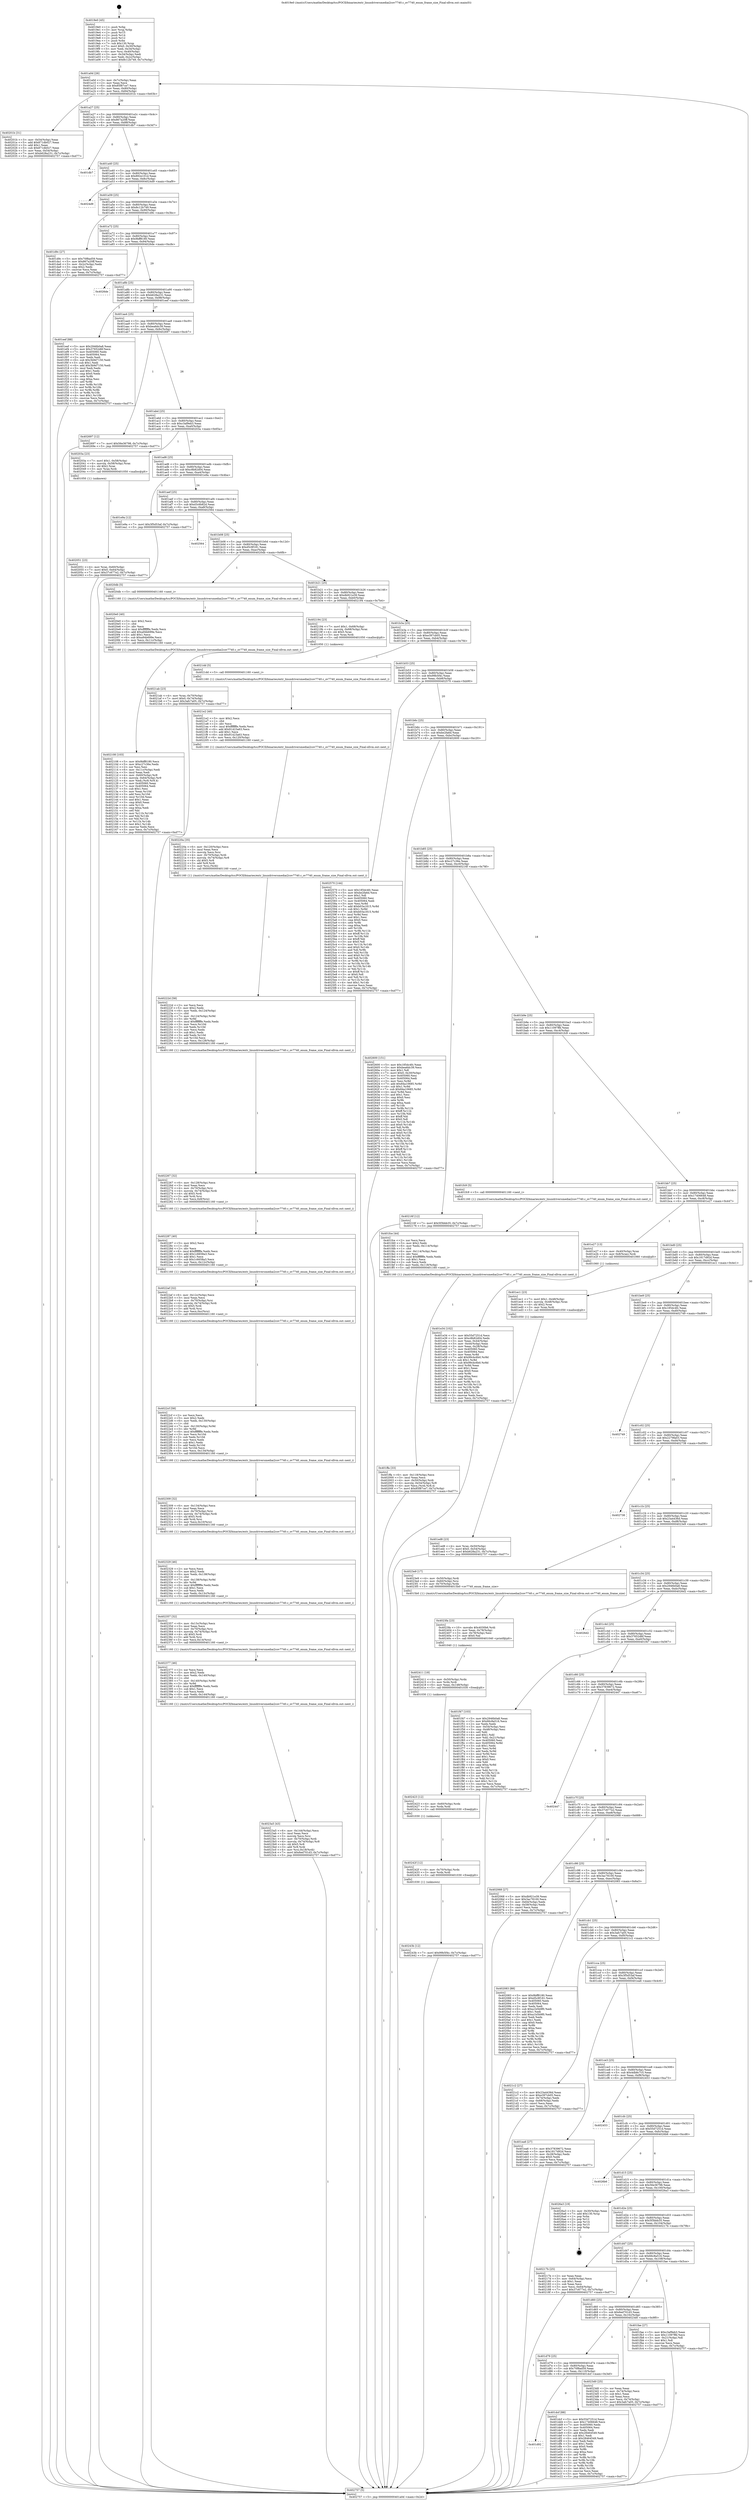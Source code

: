 digraph "0x4019e0" {
  label = "0x4019e0 (/mnt/c/Users/mathe/Desktop/tcc/POCII/binaries/extr_linuxdriversmediai2cov7740.c_ov7740_enum_frame_size_Final-ollvm.out::main(0))"
  labelloc = "t"
  node[shape=record]

  Entry [label="",width=0.3,height=0.3,shape=circle,fillcolor=black,style=filled]
  "0x401a0d" [label="{
     0x401a0d [26]\l
     | [instrs]\l
     &nbsp;&nbsp;0x401a0d \<+3\>: mov -0x7c(%rbp),%eax\l
     &nbsp;&nbsp;0x401a10 \<+2\>: mov %eax,%ecx\l
     &nbsp;&nbsp;0x401a12 \<+6\>: sub $0x85f87ce7,%ecx\l
     &nbsp;&nbsp;0x401a18 \<+3\>: mov %eax,-0x80(%rbp)\l
     &nbsp;&nbsp;0x401a1b \<+6\>: mov %ecx,-0x84(%rbp)\l
     &nbsp;&nbsp;0x401a21 \<+6\>: je 000000000040201b \<main+0x63b\>\l
  }"]
  "0x40201b" [label="{
     0x40201b [31]\l
     | [instrs]\l
     &nbsp;&nbsp;0x40201b \<+3\>: mov -0x54(%rbp),%eax\l
     &nbsp;&nbsp;0x40201e \<+5\>: add $0x871db027,%eax\l
     &nbsp;&nbsp;0x402023 \<+3\>: add $0x1,%eax\l
     &nbsp;&nbsp;0x402026 \<+5\>: sub $0x871db027,%eax\l
     &nbsp;&nbsp;0x40202b \<+3\>: mov %eax,-0x54(%rbp)\l
     &nbsp;&nbsp;0x40202e \<+7\>: movl $0xb628a231,-0x7c(%rbp)\l
     &nbsp;&nbsp;0x402035 \<+5\>: jmp 0000000000402757 \<main+0xd77\>\l
  }"]
  "0x401a27" [label="{
     0x401a27 [25]\l
     | [instrs]\l
     &nbsp;&nbsp;0x401a27 \<+5\>: jmp 0000000000401a2c \<main+0x4c\>\l
     &nbsp;&nbsp;0x401a2c \<+3\>: mov -0x80(%rbp),%eax\l
     &nbsp;&nbsp;0x401a2f \<+5\>: sub $0x867a20ff,%eax\l
     &nbsp;&nbsp;0x401a34 \<+6\>: mov %eax,-0x88(%rbp)\l
     &nbsp;&nbsp;0x401a3a \<+6\>: je 0000000000401db7 \<main+0x3d7\>\l
  }"]
  Exit [label="",width=0.3,height=0.3,shape=circle,fillcolor=black,style=filled,peripheries=2]
  "0x401db7" [label="{
     0x401db7\l
  }", style=dashed]
  "0x401a40" [label="{
     0x401a40 [25]\l
     | [instrs]\l
     &nbsp;&nbsp;0x401a40 \<+5\>: jmp 0000000000401a45 \<main+0x65\>\l
     &nbsp;&nbsp;0x401a45 \<+3\>: mov -0x80(%rbp),%eax\l
     &nbsp;&nbsp;0x401a48 \<+5\>: sub $0x892e101d,%eax\l
     &nbsp;&nbsp;0x401a4d \<+6\>: mov %eax,-0x8c(%rbp)\l
     &nbsp;&nbsp;0x401a53 \<+6\>: je 00000000004024d9 \<main+0xaf9\>\l
  }"]
  "0x40243b" [label="{
     0x40243b [12]\l
     | [instrs]\l
     &nbsp;&nbsp;0x40243b \<+7\>: movl $0x99b5f4c,-0x7c(%rbp)\l
     &nbsp;&nbsp;0x402442 \<+5\>: jmp 0000000000402757 \<main+0xd77\>\l
  }"]
  "0x4024d9" [label="{
     0x4024d9\l
  }", style=dashed]
  "0x401a59" [label="{
     0x401a59 [25]\l
     | [instrs]\l
     &nbsp;&nbsp;0x401a59 \<+5\>: jmp 0000000000401a5e \<main+0x7e\>\l
     &nbsp;&nbsp;0x401a5e \<+3\>: mov -0x80(%rbp),%eax\l
     &nbsp;&nbsp;0x401a61 \<+5\>: sub $0x8c12b749,%eax\l
     &nbsp;&nbsp;0x401a66 \<+6\>: mov %eax,-0x90(%rbp)\l
     &nbsp;&nbsp;0x401a6c \<+6\>: je 0000000000401d9c \<main+0x3bc\>\l
  }"]
  "0x40242f" [label="{
     0x40242f [12]\l
     | [instrs]\l
     &nbsp;&nbsp;0x40242f \<+4\>: mov -0x70(%rbp),%rdx\l
     &nbsp;&nbsp;0x402433 \<+3\>: mov %rdx,%rdi\l
     &nbsp;&nbsp;0x402436 \<+5\>: call 0000000000401030 \<free@plt\>\l
     | [calls]\l
     &nbsp;&nbsp;0x401030 \{1\} (unknown)\l
  }"]
  "0x401d9c" [label="{
     0x401d9c [27]\l
     | [instrs]\l
     &nbsp;&nbsp;0x401d9c \<+5\>: mov $0x70f8ad59,%eax\l
     &nbsp;&nbsp;0x401da1 \<+5\>: mov $0x867a20ff,%ecx\l
     &nbsp;&nbsp;0x401da6 \<+3\>: mov -0x2c(%rbp),%edx\l
     &nbsp;&nbsp;0x401da9 \<+3\>: cmp $0x2,%edx\l
     &nbsp;&nbsp;0x401dac \<+3\>: cmovne %ecx,%eax\l
     &nbsp;&nbsp;0x401daf \<+3\>: mov %eax,-0x7c(%rbp)\l
     &nbsp;&nbsp;0x401db2 \<+5\>: jmp 0000000000402757 \<main+0xd77\>\l
  }"]
  "0x401a72" [label="{
     0x401a72 [25]\l
     | [instrs]\l
     &nbsp;&nbsp;0x401a72 \<+5\>: jmp 0000000000401a77 \<main+0x97\>\l
     &nbsp;&nbsp;0x401a77 \<+3\>: mov -0x80(%rbp),%eax\l
     &nbsp;&nbsp;0x401a7a \<+5\>: sub $0x9bff8180,%eax\l
     &nbsp;&nbsp;0x401a7f \<+6\>: mov %eax,-0x94(%rbp)\l
     &nbsp;&nbsp;0x401a85 \<+6\>: je 00000000004026de \<main+0xcfe\>\l
  }"]
  "0x402757" [label="{
     0x402757 [5]\l
     | [instrs]\l
     &nbsp;&nbsp;0x402757 \<+5\>: jmp 0000000000401a0d \<main+0x2d\>\l
  }"]
  "0x4019e0" [label="{
     0x4019e0 [45]\l
     | [instrs]\l
     &nbsp;&nbsp;0x4019e0 \<+1\>: push %rbp\l
     &nbsp;&nbsp;0x4019e1 \<+3\>: mov %rsp,%rbp\l
     &nbsp;&nbsp;0x4019e4 \<+2\>: push %r15\l
     &nbsp;&nbsp;0x4019e6 \<+2\>: push %r14\l
     &nbsp;&nbsp;0x4019e8 \<+2\>: push %r12\l
     &nbsp;&nbsp;0x4019ea \<+1\>: push %rbx\l
     &nbsp;&nbsp;0x4019eb \<+7\>: sub $0x130,%rsp\l
     &nbsp;&nbsp;0x4019f2 \<+7\>: movl $0x0,-0x30(%rbp)\l
     &nbsp;&nbsp;0x4019f9 \<+3\>: mov %edi,-0x34(%rbp)\l
     &nbsp;&nbsp;0x4019fc \<+4\>: mov %rsi,-0x40(%rbp)\l
     &nbsp;&nbsp;0x401a00 \<+3\>: mov -0x34(%rbp),%edi\l
     &nbsp;&nbsp;0x401a03 \<+3\>: mov %edi,-0x2c(%rbp)\l
     &nbsp;&nbsp;0x401a06 \<+7\>: movl $0x8c12b749,-0x7c(%rbp)\l
  }"]
  "0x402423" [label="{
     0x402423 [12]\l
     | [instrs]\l
     &nbsp;&nbsp;0x402423 \<+4\>: mov -0x60(%rbp),%rdx\l
     &nbsp;&nbsp;0x402427 \<+3\>: mov %rdx,%rdi\l
     &nbsp;&nbsp;0x40242a \<+5\>: call 0000000000401030 \<free@plt\>\l
     | [calls]\l
     &nbsp;&nbsp;0x401030 \{1\} (unknown)\l
  }"]
  "0x4026de" [label="{
     0x4026de\l
  }", style=dashed]
  "0x401a8b" [label="{
     0x401a8b [25]\l
     | [instrs]\l
     &nbsp;&nbsp;0x401a8b \<+5\>: jmp 0000000000401a90 \<main+0xb0\>\l
     &nbsp;&nbsp;0x401a90 \<+3\>: mov -0x80(%rbp),%eax\l
     &nbsp;&nbsp;0x401a93 \<+5\>: sub $0xb628a231,%eax\l
     &nbsp;&nbsp;0x401a98 \<+6\>: mov %eax,-0x98(%rbp)\l
     &nbsp;&nbsp;0x401a9e \<+6\>: je 0000000000401eef \<main+0x50f\>\l
  }"]
  "0x402411" [label="{
     0x402411 [18]\l
     | [instrs]\l
     &nbsp;&nbsp;0x402411 \<+4\>: mov -0x50(%rbp),%rdx\l
     &nbsp;&nbsp;0x402415 \<+3\>: mov %rdx,%rdi\l
     &nbsp;&nbsp;0x402418 \<+6\>: mov %eax,-0x148(%rbp)\l
     &nbsp;&nbsp;0x40241e \<+5\>: call 0000000000401030 \<free@plt\>\l
     | [calls]\l
     &nbsp;&nbsp;0x401030 \{1\} (unknown)\l
  }"]
  "0x401eef" [label="{
     0x401eef [88]\l
     | [instrs]\l
     &nbsp;&nbsp;0x401eef \<+5\>: mov $0x2946b0a8,%eax\l
     &nbsp;&nbsp;0x401ef4 \<+5\>: mov $0x37652d6f,%ecx\l
     &nbsp;&nbsp;0x401ef9 \<+7\>: mov 0x405060,%edx\l
     &nbsp;&nbsp;0x401f00 \<+7\>: mov 0x405064,%esi\l
     &nbsp;&nbsp;0x401f07 \<+2\>: mov %edx,%edi\l
     &nbsp;&nbsp;0x401f09 \<+6\>: sub $0x3b9d7150,%edi\l
     &nbsp;&nbsp;0x401f0f \<+3\>: sub $0x1,%edi\l
     &nbsp;&nbsp;0x401f12 \<+6\>: add $0x3b9d7150,%edi\l
     &nbsp;&nbsp;0x401f18 \<+3\>: imul %edi,%edx\l
     &nbsp;&nbsp;0x401f1b \<+3\>: and $0x1,%edx\l
     &nbsp;&nbsp;0x401f1e \<+3\>: cmp $0x0,%edx\l
     &nbsp;&nbsp;0x401f21 \<+4\>: sete %r8b\l
     &nbsp;&nbsp;0x401f25 \<+3\>: cmp $0xa,%esi\l
     &nbsp;&nbsp;0x401f28 \<+4\>: setl %r9b\l
     &nbsp;&nbsp;0x401f2c \<+3\>: mov %r8b,%r10b\l
     &nbsp;&nbsp;0x401f2f \<+3\>: and %r9b,%r10b\l
     &nbsp;&nbsp;0x401f32 \<+3\>: xor %r9b,%r8b\l
     &nbsp;&nbsp;0x401f35 \<+3\>: or %r8b,%r10b\l
     &nbsp;&nbsp;0x401f38 \<+4\>: test $0x1,%r10b\l
     &nbsp;&nbsp;0x401f3c \<+3\>: cmovne %ecx,%eax\l
     &nbsp;&nbsp;0x401f3f \<+3\>: mov %eax,-0x7c(%rbp)\l
     &nbsp;&nbsp;0x401f42 \<+5\>: jmp 0000000000402757 \<main+0xd77\>\l
  }"]
  "0x401aa4" [label="{
     0x401aa4 [25]\l
     | [instrs]\l
     &nbsp;&nbsp;0x401aa4 \<+5\>: jmp 0000000000401aa9 \<main+0xc9\>\l
     &nbsp;&nbsp;0x401aa9 \<+3\>: mov -0x80(%rbp),%eax\l
     &nbsp;&nbsp;0x401aac \<+5\>: sub $0xbea6dc39,%eax\l
     &nbsp;&nbsp;0x401ab1 \<+6\>: mov %eax,-0x9c(%rbp)\l
     &nbsp;&nbsp;0x401ab7 \<+6\>: je 0000000000402697 \<main+0xcb7\>\l
  }"]
  "0x4023fa" [label="{
     0x4023fa [23]\l
     | [instrs]\l
     &nbsp;&nbsp;0x4023fa \<+10\>: movabs $0x4030b6,%rdi\l
     &nbsp;&nbsp;0x402404 \<+3\>: mov %eax,-0x78(%rbp)\l
     &nbsp;&nbsp;0x402407 \<+3\>: mov -0x78(%rbp),%esi\l
     &nbsp;&nbsp;0x40240a \<+2\>: mov $0x0,%al\l
     &nbsp;&nbsp;0x40240c \<+5\>: call 0000000000401040 \<printf@plt\>\l
     | [calls]\l
     &nbsp;&nbsp;0x401040 \{1\} (unknown)\l
  }"]
  "0x402697" [label="{
     0x402697 [12]\l
     | [instrs]\l
     &nbsp;&nbsp;0x402697 \<+7\>: movl $0x56e36798,-0x7c(%rbp)\l
     &nbsp;&nbsp;0x40269e \<+5\>: jmp 0000000000402757 \<main+0xd77\>\l
  }"]
  "0x401abd" [label="{
     0x401abd [25]\l
     | [instrs]\l
     &nbsp;&nbsp;0x401abd \<+5\>: jmp 0000000000401ac2 \<main+0xe2\>\l
     &nbsp;&nbsp;0x401ac2 \<+3\>: mov -0x80(%rbp),%eax\l
     &nbsp;&nbsp;0x401ac5 \<+5\>: sub $0xc3af9eb3,%eax\l
     &nbsp;&nbsp;0x401aca \<+6\>: mov %eax,-0xa0(%rbp)\l
     &nbsp;&nbsp;0x401ad0 \<+6\>: je 000000000040203a \<main+0x65a\>\l
  }"]
  "0x4023a5" [label="{
     0x4023a5 [43]\l
     | [instrs]\l
     &nbsp;&nbsp;0x4023a5 \<+6\>: mov -0x144(%rbp),%ecx\l
     &nbsp;&nbsp;0x4023ab \<+3\>: imul %eax,%ecx\l
     &nbsp;&nbsp;0x4023ae \<+3\>: movslq %ecx,%rsi\l
     &nbsp;&nbsp;0x4023b1 \<+4\>: mov -0x70(%rbp),%rdi\l
     &nbsp;&nbsp;0x4023b5 \<+4\>: movslq -0x74(%rbp),%r8\l
     &nbsp;&nbsp;0x4023b9 \<+4\>: shl $0x5,%r8\l
     &nbsp;&nbsp;0x4023bd \<+3\>: add %r8,%rdi\l
     &nbsp;&nbsp;0x4023c0 \<+4\>: mov %rsi,0x18(%rdi)\l
     &nbsp;&nbsp;0x4023c4 \<+7\>: movl $0x6ed701d3,-0x7c(%rbp)\l
     &nbsp;&nbsp;0x4023cb \<+5\>: jmp 0000000000402757 \<main+0xd77\>\l
  }"]
  "0x40203a" [label="{
     0x40203a [23]\l
     | [instrs]\l
     &nbsp;&nbsp;0x40203a \<+7\>: movl $0x1,-0x58(%rbp)\l
     &nbsp;&nbsp;0x402041 \<+4\>: movslq -0x58(%rbp),%rax\l
     &nbsp;&nbsp;0x402045 \<+4\>: shl $0x2,%rax\l
     &nbsp;&nbsp;0x402049 \<+3\>: mov %rax,%rdi\l
     &nbsp;&nbsp;0x40204c \<+5\>: call 0000000000401050 \<malloc@plt\>\l
     | [calls]\l
     &nbsp;&nbsp;0x401050 \{1\} (unknown)\l
  }"]
  "0x401ad6" [label="{
     0x401ad6 [25]\l
     | [instrs]\l
     &nbsp;&nbsp;0x401ad6 \<+5\>: jmp 0000000000401adb \<main+0xfb\>\l
     &nbsp;&nbsp;0x401adb \<+3\>: mov -0x80(%rbp),%eax\l
     &nbsp;&nbsp;0x401ade \<+5\>: sub $0xc8b82d04,%eax\l
     &nbsp;&nbsp;0x401ae3 \<+6\>: mov %eax,-0xa4(%rbp)\l
     &nbsp;&nbsp;0x401ae9 \<+6\>: je 0000000000401e9a \<main+0x4ba\>\l
  }"]
  "0x402377" [label="{
     0x402377 [46]\l
     | [instrs]\l
     &nbsp;&nbsp;0x402377 \<+2\>: xor %ecx,%ecx\l
     &nbsp;&nbsp;0x402379 \<+5\>: mov $0x2,%edx\l
     &nbsp;&nbsp;0x40237e \<+6\>: mov %edx,-0x140(%rbp)\l
     &nbsp;&nbsp;0x402384 \<+1\>: cltd\l
     &nbsp;&nbsp;0x402385 \<+7\>: mov -0x140(%rbp),%r9d\l
     &nbsp;&nbsp;0x40238c \<+3\>: idiv %r9d\l
     &nbsp;&nbsp;0x40238f \<+6\>: imul $0xfffffffe,%edx,%edx\l
     &nbsp;&nbsp;0x402395 \<+3\>: sub $0x1,%ecx\l
     &nbsp;&nbsp;0x402398 \<+2\>: sub %ecx,%edx\l
     &nbsp;&nbsp;0x40239a \<+6\>: mov %edx,-0x144(%rbp)\l
     &nbsp;&nbsp;0x4023a0 \<+5\>: call 0000000000401160 \<next_i\>\l
     | [calls]\l
     &nbsp;&nbsp;0x401160 \{1\} (/mnt/c/Users/mathe/Desktop/tcc/POCII/binaries/extr_linuxdriversmediai2cov7740.c_ov7740_enum_frame_size_Final-ollvm.out::next_i)\l
  }"]
  "0x401e9a" [label="{
     0x401e9a [12]\l
     | [instrs]\l
     &nbsp;&nbsp;0x401e9a \<+7\>: movl $0x3f5d53af,-0x7c(%rbp)\l
     &nbsp;&nbsp;0x401ea1 \<+5\>: jmp 0000000000402757 \<main+0xd77\>\l
  }"]
  "0x401aef" [label="{
     0x401aef [25]\l
     | [instrs]\l
     &nbsp;&nbsp;0x401aef \<+5\>: jmp 0000000000401af4 \<main+0x114\>\l
     &nbsp;&nbsp;0x401af4 \<+3\>: mov -0x80(%rbp),%eax\l
     &nbsp;&nbsp;0x401af7 \<+5\>: sub $0xd3c6b82d,%eax\l
     &nbsp;&nbsp;0x401afc \<+6\>: mov %eax,-0xa8(%rbp)\l
     &nbsp;&nbsp;0x401b02 \<+6\>: je 0000000000402564 \<main+0xb84\>\l
  }"]
  "0x402357" [label="{
     0x402357 [32]\l
     | [instrs]\l
     &nbsp;&nbsp;0x402357 \<+6\>: mov -0x13c(%rbp),%ecx\l
     &nbsp;&nbsp;0x40235d \<+3\>: imul %eax,%ecx\l
     &nbsp;&nbsp;0x402360 \<+4\>: mov -0x70(%rbp),%rsi\l
     &nbsp;&nbsp;0x402364 \<+4\>: movslq -0x74(%rbp),%rdi\l
     &nbsp;&nbsp;0x402368 \<+4\>: shl $0x5,%rdi\l
     &nbsp;&nbsp;0x40236c \<+3\>: add %rdi,%rsi\l
     &nbsp;&nbsp;0x40236f \<+3\>: mov %ecx,0x14(%rsi)\l
     &nbsp;&nbsp;0x402372 \<+5\>: call 0000000000401160 \<next_i\>\l
     | [calls]\l
     &nbsp;&nbsp;0x401160 \{1\} (/mnt/c/Users/mathe/Desktop/tcc/POCII/binaries/extr_linuxdriversmediai2cov7740.c_ov7740_enum_frame_size_Final-ollvm.out::next_i)\l
  }"]
  "0x402564" [label="{
     0x402564\l
  }", style=dashed]
  "0x401b08" [label="{
     0x401b08 [25]\l
     | [instrs]\l
     &nbsp;&nbsp;0x401b08 \<+5\>: jmp 0000000000401b0d \<main+0x12d\>\l
     &nbsp;&nbsp;0x401b0d \<+3\>: mov -0x80(%rbp),%eax\l
     &nbsp;&nbsp;0x401b10 \<+5\>: sub $0xd5c9f181,%eax\l
     &nbsp;&nbsp;0x401b15 \<+6\>: mov %eax,-0xac(%rbp)\l
     &nbsp;&nbsp;0x401b1b \<+6\>: je 00000000004020db \<main+0x6fb\>\l
  }"]
  "0x402329" [label="{
     0x402329 [46]\l
     | [instrs]\l
     &nbsp;&nbsp;0x402329 \<+2\>: xor %ecx,%ecx\l
     &nbsp;&nbsp;0x40232b \<+5\>: mov $0x2,%edx\l
     &nbsp;&nbsp;0x402330 \<+6\>: mov %edx,-0x138(%rbp)\l
     &nbsp;&nbsp;0x402336 \<+1\>: cltd\l
     &nbsp;&nbsp;0x402337 \<+7\>: mov -0x138(%rbp),%r9d\l
     &nbsp;&nbsp;0x40233e \<+3\>: idiv %r9d\l
     &nbsp;&nbsp;0x402341 \<+6\>: imul $0xfffffffe,%edx,%edx\l
     &nbsp;&nbsp;0x402347 \<+3\>: sub $0x1,%ecx\l
     &nbsp;&nbsp;0x40234a \<+2\>: sub %ecx,%edx\l
     &nbsp;&nbsp;0x40234c \<+6\>: mov %edx,-0x13c(%rbp)\l
     &nbsp;&nbsp;0x402352 \<+5\>: call 0000000000401160 \<next_i\>\l
     | [calls]\l
     &nbsp;&nbsp;0x401160 \{1\} (/mnt/c/Users/mathe/Desktop/tcc/POCII/binaries/extr_linuxdriversmediai2cov7740.c_ov7740_enum_frame_size_Final-ollvm.out::next_i)\l
  }"]
  "0x4020db" [label="{
     0x4020db [5]\l
     | [instrs]\l
     &nbsp;&nbsp;0x4020db \<+5\>: call 0000000000401160 \<next_i\>\l
     | [calls]\l
     &nbsp;&nbsp;0x401160 \{1\} (/mnt/c/Users/mathe/Desktop/tcc/POCII/binaries/extr_linuxdriversmediai2cov7740.c_ov7740_enum_frame_size_Final-ollvm.out::next_i)\l
  }"]
  "0x401b21" [label="{
     0x401b21 [25]\l
     | [instrs]\l
     &nbsp;&nbsp;0x401b21 \<+5\>: jmp 0000000000401b26 \<main+0x146\>\l
     &nbsp;&nbsp;0x401b26 \<+3\>: mov -0x80(%rbp),%eax\l
     &nbsp;&nbsp;0x401b29 \<+5\>: sub $0xdb921e39,%eax\l
     &nbsp;&nbsp;0x401b2e \<+6\>: mov %eax,-0xb0(%rbp)\l
     &nbsp;&nbsp;0x401b34 \<+6\>: je 0000000000402194 \<main+0x7b4\>\l
  }"]
  "0x402309" [label="{
     0x402309 [32]\l
     | [instrs]\l
     &nbsp;&nbsp;0x402309 \<+6\>: mov -0x134(%rbp),%ecx\l
     &nbsp;&nbsp;0x40230f \<+3\>: imul %eax,%ecx\l
     &nbsp;&nbsp;0x402312 \<+4\>: mov -0x70(%rbp),%rsi\l
     &nbsp;&nbsp;0x402316 \<+4\>: movslq -0x74(%rbp),%rdi\l
     &nbsp;&nbsp;0x40231a \<+4\>: shl $0x5,%rdi\l
     &nbsp;&nbsp;0x40231e \<+3\>: add %rdi,%rsi\l
     &nbsp;&nbsp;0x402321 \<+3\>: mov %ecx,0x10(%rsi)\l
     &nbsp;&nbsp;0x402324 \<+5\>: call 0000000000401160 \<next_i\>\l
     | [calls]\l
     &nbsp;&nbsp;0x401160 \{1\} (/mnt/c/Users/mathe/Desktop/tcc/POCII/binaries/extr_linuxdriversmediai2cov7740.c_ov7740_enum_frame_size_Final-ollvm.out::next_i)\l
  }"]
  "0x402194" [label="{
     0x402194 [23]\l
     | [instrs]\l
     &nbsp;&nbsp;0x402194 \<+7\>: movl $0x1,-0x68(%rbp)\l
     &nbsp;&nbsp;0x40219b \<+4\>: movslq -0x68(%rbp),%rax\l
     &nbsp;&nbsp;0x40219f \<+4\>: shl $0x5,%rax\l
     &nbsp;&nbsp;0x4021a3 \<+3\>: mov %rax,%rdi\l
     &nbsp;&nbsp;0x4021a6 \<+5\>: call 0000000000401050 \<malloc@plt\>\l
     | [calls]\l
     &nbsp;&nbsp;0x401050 \{1\} (unknown)\l
  }"]
  "0x401b3a" [label="{
     0x401b3a [25]\l
     | [instrs]\l
     &nbsp;&nbsp;0x401b3a \<+5\>: jmp 0000000000401b3f \<main+0x15f\>\l
     &nbsp;&nbsp;0x401b3f \<+3\>: mov -0x80(%rbp),%eax\l
     &nbsp;&nbsp;0x401b42 \<+5\>: sub $0xe397cb05,%eax\l
     &nbsp;&nbsp;0x401b47 \<+6\>: mov %eax,-0xb4(%rbp)\l
     &nbsp;&nbsp;0x401b4d \<+6\>: je 00000000004021dd \<main+0x7fd\>\l
  }"]
  "0x4022cf" [label="{
     0x4022cf [58]\l
     | [instrs]\l
     &nbsp;&nbsp;0x4022cf \<+2\>: xor %ecx,%ecx\l
     &nbsp;&nbsp;0x4022d1 \<+5\>: mov $0x2,%edx\l
     &nbsp;&nbsp;0x4022d6 \<+6\>: mov %edx,-0x130(%rbp)\l
     &nbsp;&nbsp;0x4022dc \<+1\>: cltd\l
     &nbsp;&nbsp;0x4022dd \<+7\>: mov -0x130(%rbp),%r9d\l
     &nbsp;&nbsp;0x4022e4 \<+3\>: idiv %r9d\l
     &nbsp;&nbsp;0x4022e7 \<+6\>: imul $0xfffffffe,%edx,%edx\l
     &nbsp;&nbsp;0x4022ed \<+3\>: mov %ecx,%r10d\l
     &nbsp;&nbsp;0x4022f0 \<+3\>: sub %edx,%r10d\l
     &nbsp;&nbsp;0x4022f3 \<+2\>: mov %ecx,%edx\l
     &nbsp;&nbsp;0x4022f5 \<+3\>: sub $0x1,%edx\l
     &nbsp;&nbsp;0x4022f8 \<+3\>: add %edx,%r10d\l
     &nbsp;&nbsp;0x4022fb \<+3\>: sub %r10d,%ecx\l
     &nbsp;&nbsp;0x4022fe \<+6\>: mov %ecx,-0x134(%rbp)\l
     &nbsp;&nbsp;0x402304 \<+5\>: call 0000000000401160 \<next_i\>\l
     | [calls]\l
     &nbsp;&nbsp;0x401160 \{1\} (/mnt/c/Users/mathe/Desktop/tcc/POCII/binaries/extr_linuxdriversmediai2cov7740.c_ov7740_enum_frame_size_Final-ollvm.out::next_i)\l
  }"]
  "0x4021dd" [label="{
     0x4021dd [5]\l
     | [instrs]\l
     &nbsp;&nbsp;0x4021dd \<+5\>: call 0000000000401160 \<next_i\>\l
     | [calls]\l
     &nbsp;&nbsp;0x401160 \{1\} (/mnt/c/Users/mathe/Desktop/tcc/POCII/binaries/extr_linuxdriversmediai2cov7740.c_ov7740_enum_frame_size_Final-ollvm.out::next_i)\l
  }"]
  "0x401b53" [label="{
     0x401b53 [25]\l
     | [instrs]\l
     &nbsp;&nbsp;0x401b53 \<+5\>: jmp 0000000000401b58 \<main+0x178\>\l
     &nbsp;&nbsp;0x401b58 \<+3\>: mov -0x80(%rbp),%eax\l
     &nbsp;&nbsp;0x401b5b \<+5\>: sub $0x99b5f4c,%eax\l
     &nbsp;&nbsp;0x401b60 \<+6\>: mov %eax,-0xb8(%rbp)\l
     &nbsp;&nbsp;0x401b66 \<+6\>: je 0000000000402570 \<main+0xb90\>\l
  }"]
  "0x4022af" [label="{
     0x4022af [32]\l
     | [instrs]\l
     &nbsp;&nbsp;0x4022af \<+6\>: mov -0x12c(%rbp),%ecx\l
     &nbsp;&nbsp;0x4022b5 \<+3\>: imul %eax,%ecx\l
     &nbsp;&nbsp;0x4022b8 \<+4\>: mov -0x70(%rbp),%rsi\l
     &nbsp;&nbsp;0x4022bc \<+4\>: movslq -0x74(%rbp),%rdi\l
     &nbsp;&nbsp;0x4022c0 \<+4\>: shl $0x5,%rdi\l
     &nbsp;&nbsp;0x4022c4 \<+3\>: add %rdi,%rsi\l
     &nbsp;&nbsp;0x4022c7 \<+3\>: mov %ecx,0xc(%rsi)\l
     &nbsp;&nbsp;0x4022ca \<+5\>: call 0000000000401160 \<next_i\>\l
     | [calls]\l
     &nbsp;&nbsp;0x401160 \{1\} (/mnt/c/Users/mathe/Desktop/tcc/POCII/binaries/extr_linuxdriversmediai2cov7740.c_ov7740_enum_frame_size_Final-ollvm.out::next_i)\l
  }"]
  "0x402570" [label="{
     0x402570 [144]\l
     | [instrs]\l
     &nbsp;&nbsp;0x402570 \<+5\>: mov $0x185dc4fc,%eax\l
     &nbsp;&nbsp;0x402575 \<+5\>: mov $0xbe2fa6d,%ecx\l
     &nbsp;&nbsp;0x40257a \<+2\>: mov $0x1,%dl\l
     &nbsp;&nbsp;0x40257c \<+7\>: mov 0x405060,%esi\l
     &nbsp;&nbsp;0x402583 \<+7\>: mov 0x405064,%edi\l
     &nbsp;&nbsp;0x40258a \<+3\>: mov %esi,%r8d\l
     &nbsp;&nbsp;0x40258d \<+7\>: add $0xb03a1815,%r8d\l
     &nbsp;&nbsp;0x402594 \<+4\>: sub $0x1,%r8d\l
     &nbsp;&nbsp;0x402598 \<+7\>: sub $0xb03a1815,%r8d\l
     &nbsp;&nbsp;0x40259f \<+4\>: imul %r8d,%esi\l
     &nbsp;&nbsp;0x4025a3 \<+3\>: and $0x1,%esi\l
     &nbsp;&nbsp;0x4025a6 \<+3\>: cmp $0x0,%esi\l
     &nbsp;&nbsp;0x4025a9 \<+4\>: sete %r9b\l
     &nbsp;&nbsp;0x4025ad \<+3\>: cmp $0xa,%edi\l
     &nbsp;&nbsp;0x4025b0 \<+4\>: setl %r10b\l
     &nbsp;&nbsp;0x4025b4 \<+3\>: mov %r9b,%r11b\l
     &nbsp;&nbsp;0x4025b7 \<+4\>: xor $0xff,%r11b\l
     &nbsp;&nbsp;0x4025bb \<+3\>: mov %r10b,%bl\l
     &nbsp;&nbsp;0x4025be \<+3\>: xor $0xff,%bl\l
     &nbsp;&nbsp;0x4025c1 \<+3\>: xor $0x0,%dl\l
     &nbsp;&nbsp;0x4025c4 \<+3\>: mov %r11b,%r14b\l
     &nbsp;&nbsp;0x4025c7 \<+4\>: and $0x0,%r14b\l
     &nbsp;&nbsp;0x4025cb \<+3\>: and %dl,%r9b\l
     &nbsp;&nbsp;0x4025ce \<+3\>: mov %bl,%r15b\l
     &nbsp;&nbsp;0x4025d1 \<+4\>: and $0x0,%r15b\l
     &nbsp;&nbsp;0x4025d5 \<+3\>: and %dl,%r10b\l
     &nbsp;&nbsp;0x4025d8 \<+3\>: or %r9b,%r14b\l
     &nbsp;&nbsp;0x4025db \<+3\>: or %r10b,%r15b\l
     &nbsp;&nbsp;0x4025de \<+3\>: xor %r15b,%r14b\l
     &nbsp;&nbsp;0x4025e1 \<+3\>: or %bl,%r11b\l
     &nbsp;&nbsp;0x4025e4 \<+4\>: xor $0xff,%r11b\l
     &nbsp;&nbsp;0x4025e8 \<+3\>: or $0x0,%dl\l
     &nbsp;&nbsp;0x4025eb \<+3\>: and %dl,%r11b\l
     &nbsp;&nbsp;0x4025ee \<+3\>: or %r11b,%r14b\l
     &nbsp;&nbsp;0x4025f1 \<+4\>: test $0x1,%r14b\l
     &nbsp;&nbsp;0x4025f5 \<+3\>: cmovne %ecx,%eax\l
     &nbsp;&nbsp;0x4025f8 \<+3\>: mov %eax,-0x7c(%rbp)\l
     &nbsp;&nbsp;0x4025fb \<+5\>: jmp 0000000000402757 \<main+0xd77\>\l
  }"]
  "0x401b6c" [label="{
     0x401b6c [25]\l
     | [instrs]\l
     &nbsp;&nbsp;0x401b6c \<+5\>: jmp 0000000000401b71 \<main+0x191\>\l
     &nbsp;&nbsp;0x401b71 \<+3\>: mov -0x80(%rbp),%eax\l
     &nbsp;&nbsp;0x401b74 \<+5\>: sub $0xbe2fa6d,%eax\l
     &nbsp;&nbsp;0x401b79 \<+6\>: mov %eax,-0xbc(%rbp)\l
     &nbsp;&nbsp;0x401b7f \<+6\>: je 0000000000402600 \<main+0xc20\>\l
  }"]
  "0x402287" [label="{
     0x402287 [40]\l
     | [instrs]\l
     &nbsp;&nbsp;0x402287 \<+5\>: mov $0x2,%ecx\l
     &nbsp;&nbsp;0x40228c \<+1\>: cltd\l
     &nbsp;&nbsp;0x40228d \<+2\>: idiv %ecx\l
     &nbsp;&nbsp;0x40228f \<+6\>: imul $0xfffffffe,%edx,%ecx\l
     &nbsp;&nbsp;0x402295 \<+6\>: add $0x1c6658a3,%ecx\l
     &nbsp;&nbsp;0x40229b \<+3\>: add $0x1,%ecx\l
     &nbsp;&nbsp;0x40229e \<+6\>: sub $0x1c6658a3,%ecx\l
     &nbsp;&nbsp;0x4022a4 \<+6\>: mov %ecx,-0x12c(%rbp)\l
     &nbsp;&nbsp;0x4022aa \<+5\>: call 0000000000401160 \<next_i\>\l
     | [calls]\l
     &nbsp;&nbsp;0x401160 \{1\} (/mnt/c/Users/mathe/Desktop/tcc/POCII/binaries/extr_linuxdriversmediai2cov7740.c_ov7740_enum_frame_size_Final-ollvm.out::next_i)\l
  }"]
  "0x402600" [label="{
     0x402600 [151]\l
     | [instrs]\l
     &nbsp;&nbsp;0x402600 \<+5\>: mov $0x185dc4fc,%eax\l
     &nbsp;&nbsp;0x402605 \<+5\>: mov $0xbea6dc39,%ecx\l
     &nbsp;&nbsp;0x40260a \<+2\>: mov $0x1,%dl\l
     &nbsp;&nbsp;0x40260c \<+7\>: movl $0x0,-0x30(%rbp)\l
     &nbsp;&nbsp;0x402613 \<+7\>: mov 0x405060,%esi\l
     &nbsp;&nbsp;0x40261a \<+7\>: mov 0x405064,%edi\l
     &nbsp;&nbsp;0x402621 \<+3\>: mov %esi,%r8d\l
     &nbsp;&nbsp;0x402624 \<+7\>: add $0x84a10685,%r8d\l
     &nbsp;&nbsp;0x40262b \<+4\>: sub $0x1,%r8d\l
     &nbsp;&nbsp;0x40262f \<+7\>: sub $0x84a10685,%r8d\l
     &nbsp;&nbsp;0x402636 \<+4\>: imul %r8d,%esi\l
     &nbsp;&nbsp;0x40263a \<+3\>: and $0x1,%esi\l
     &nbsp;&nbsp;0x40263d \<+3\>: cmp $0x0,%esi\l
     &nbsp;&nbsp;0x402640 \<+4\>: sete %r9b\l
     &nbsp;&nbsp;0x402644 \<+3\>: cmp $0xa,%edi\l
     &nbsp;&nbsp;0x402647 \<+4\>: setl %r10b\l
     &nbsp;&nbsp;0x40264b \<+3\>: mov %r9b,%r11b\l
     &nbsp;&nbsp;0x40264e \<+4\>: xor $0xff,%r11b\l
     &nbsp;&nbsp;0x402652 \<+3\>: mov %r10b,%bl\l
     &nbsp;&nbsp;0x402655 \<+3\>: xor $0xff,%bl\l
     &nbsp;&nbsp;0x402658 \<+3\>: xor $0x0,%dl\l
     &nbsp;&nbsp;0x40265b \<+3\>: mov %r11b,%r14b\l
     &nbsp;&nbsp;0x40265e \<+4\>: and $0x0,%r14b\l
     &nbsp;&nbsp;0x402662 \<+3\>: and %dl,%r9b\l
     &nbsp;&nbsp;0x402665 \<+3\>: mov %bl,%r15b\l
     &nbsp;&nbsp;0x402668 \<+4\>: and $0x0,%r15b\l
     &nbsp;&nbsp;0x40266c \<+3\>: and %dl,%r10b\l
     &nbsp;&nbsp;0x40266f \<+3\>: or %r9b,%r14b\l
     &nbsp;&nbsp;0x402672 \<+3\>: or %r10b,%r15b\l
     &nbsp;&nbsp;0x402675 \<+3\>: xor %r15b,%r14b\l
     &nbsp;&nbsp;0x402678 \<+3\>: or %bl,%r11b\l
     &nbsp;&nbsp;0x40267b \<+4\>: xor $0xff,%r11b\l
     &nbsp;&nbsp;0x40267f \<+3\>: or $0x0,%dl\l
     &nbsp;&nbsp;0x402682 \<+3\>: and %dl,%r11b\l
     &nbsp;&nbsp;0x402685 \<+3\>: or %r11b,%r14b\l
     &nbsp;&nbsp;0x402688 \<+4\>: test $0x1,%r14b\l
     &nbsp;&nbsp;0x40268c \<+3\>: cmovne %ecx,%eax\l
     &nbsp;&nbsp;0x40268f \<+3\>: mov %eax,-0x7c(%rbp)\l
     &nbsp;&nbsp;0x402692 \<+5\>: jmp 0000000000402757 \<main+0xd77\>\l
  }"]
  "0x401b85" [label="{
     0x401b85 [25]\l
     | [instrs]\l
     &nbsp;&nbsp;0x401b85 \<+5\>: jmp 0000000000401b8a \<main+0x1aa\>\l
     &nbsp;&nbsp;0x401b8a \<+3\>: mov -0x80(%rbp),%eax\l
     &nbsp;&nbsp;0x401b8d \<+5\>: sub $0xc27c36e,%eax\l
     &nbsp;&nbsp;0x401b92 \<+6\>: mov %eax,-0xc0(%rbp)\l
     &nbsp;&nbsp;0x401b98 \<+6\>: je 000000000040216f \<main+0x78f\>\l
  }"]
  "0x402267" [label="{
     0x402267 [32]\l
     | [instrs]\l
     &nbsp;&nbsp;0x402267 \<+6\>: mov -0x128(%rbp),%ecx\l
     &nbsp;&nbsp;0x40226d \<+3\>: imul %eax,%ecx\l
     &nbsp;&nbsp;0x402270 \<+4\>: mov -0x70(%rbp),%rsi\l
     &nbsp;&nbsp;0x402274 \<+4\>: movslq -0x74(%rbp),%rdi\l
     &nbsp;&nbsp;0x402278 \<+4\>: shl $0x5,%rdi\l
     &nbsp;&nbsp;0x40227c \<+3\>: add %rdi,%rsi\l
     &nbsp;&nbsp;0x40227f \<+3\>: mov %ecx,0x8(%rsi)\l
     &nbsp;&nbsp;0x402282 \<+5\>: call 0000000000401160 \<next_i\>\l
     | [calls]\l
     &nbsp;&nbsp;0x401160 \{1\} (/mnt/c/Users/mathe/Desktop/tcc/POCII/binaries/extr_linuxdriversmediai2cov7740.c_ov7740_enum_frame_size_Final-ollvm.out::next_i)\l
  }"]
  "0x40216f" [label="{
     0x40216f [12]\l
     | [instrs]\l
     &nbsp;&nbsp;0x40216f \<+7\>: movl $0x5f3bbb35,-0x7c(%rbp)\l
     &nbsp;&nbsp;0x402176 \<+5\>: jmp 0000000000402757 \<main+0xd77\>\l
  }"]
  "0x401b9e" [label="{
     0x401b9e [25]\l
     | [instrs]\l
     &nbsp;&nbsp;0x401b9e \<+5\>: jmp 0000000000401ba3 \<main+0x1c3\>\l
     &nbsp;&nbsp;0x401ba3 \<+3\>: mov -0x80(%rbp),%eax\l
     &nbsp;&nbsp;0x401ba6 \<+5\>: sub $0x11097ffd,%eax\l
     &nbsp;&nbsp;0x401bab \<+6\>: mov %eax,-0xc4(%rbp)\l
     &nbsp;&nbsp;0x401bb1 \<+6\>: je 0000000000401fc9 \<main+0x5e9\>\l
  }"]
  "0x40222d" [label="{
     0x40222d [58]\l
     | [instrs]\l
     &nbsp;&nbsp;0x40222d \<+2\>: xor %ecx,%ecx\l
     &nbsp;&nbsp;0x40222f \<+5\>: mov $0x2,%edx\l
     &nbsp;&nbsp;0x402234 \<+6\>: mov %edx,-0x124(%rbp)\l
     &nbsp;&nbsp;0x40223a \<+1\>: cltd\l
     &nbsp;&nbsp;0x40223b \<+7\>: mov -0x124(%rbp),%r9d\l
     &nbsp;&nbsp;0x402242 \<+3\>: idiv %r9d\l
     &nbsp;&nbsp;0x402245 \<+6\>: imul $0xfffffffe,%edx,%edx\l
     &nbsp;&nbsp;0x40224b \<+3\>: mov %ecx,%r10d\l
     &nbsp;&nbsp;0x40224e \<+3\>: sub %edx,%r10d\l
     &nbsp;&nbsp;0x402251 \<+2\>: mov %ecx,%edx\l
     &nbsp;&nbsp;0x402253 \<+3\>: sub $0x1,%edx\l
     &nbsp;&nbsp;0x402256 \<+3\>: add %edx,%r10d\l
     &nbsp;&nbsp;0x402259 \<+3\>: sub %r10d,%ecx\l
     &nbsp;&nbsp;0x40225c \<+6\>: mov %ecx,-0x128(%rbp)\l
     &nbsp;&nbsp;0x402262 \<+5\>: call 0000000000401160 \<next_i\>\l
     | [calls]\l
     &nbsp;&nbsp;0x401160 \{1\} (/mnt/c/Users/mathe/Desktop/tcc/POCII/binaries/extr_linuxdriversmediai2cov7740.c_ov7740_enum_frame_size_Final-ollvm.out::next_i)\l
  }"]
  "0x401fc9" [label="{
     0x401fc9 [5]\l
     | [instrs]\l
     &nbsp;&nbsp;0x401fc9 \<+5\>: call 0000000000401160 \<next_i\>\l
     | [calls]\l
     &nbsp;&nbsp;0x401160 \{1\} (/mnt/c/Users/mathe/Desktop/tcc/POCII/binaries/extr_linuxdriversmediai2cov7740.c_ov7740_enum_frame_size_Final-ollvm.out::next_i)\l
  }"]
  "0x401bb7" [label="{
     0x401bb7 [25]\l
     | [instrs]\l
     &nbsp;&nbsp;0x401bb7 \<+5\>: jmp 0000000000401bbc \<main+0x1dc\>\l
     &nbsp;&nbsp;0x401bbc \<+3\>: mov -0x80(%rbp),%eax\l
     &nbsp;&nbsp;0x401bbf \<+5\>: sub $0x17406648,%eax\l
     &nbsp;&nbsp;0x401bc4 \<+6\>: mov %eax,-0xc8(%rbp)\l
     &nbsp;&nbsp;0x401bca \<+6\>: je 0000000000401e27 \<main+0x447\>\l
  }"]
  "0x40220a" [label="{
     0x40220a [35]\l
     | [instrs]\l
     &nbsp;&nbsp;0x40220a \<+6\>: mov -0x120(%rbp),%ecx\l
     &nbsp;&nbsp;0x402210 \<+3\>: imul %eax,%ecx\l
     &nbsp;&nbsp;0x402213 \<+3\>: movslq %ecx,%rsi\l
     &nbsp;&nbsp;0x402216 \<+4\>: mov -0x70(%rbp),%rdi\l
     &nbsp;&nbsp;0x40221a \<+4\>: movslq -0x74(%rbp),%r8\l
     &nbsp;&nbsp;0x40221e \<+4\>: shl $0x5,%r8\l
     &nbsp;&nbsp;0x402222 \<+3\>: add %r8,%rdi\l
     &nbsp;&nbsp;0x402225 \<+3\>: mov %rsi,(%rdi)\l
     &nbsp;&nbsp;0x402228 \<+5\>: call 0000000000401160 \<next_i\>\l
     | [calls]\l
     &nbsp;&nbsp;0x401160 \{1\} (/mnt/c/Users/mathe/Desktop/tcc/POCII/binaries/extr_linuxdriversmediai2cov7740.c_ov7740_enum_frame_size_Final-ollvm.out::next_i)\l
  }"]
  "0x401e27" [label="{
     0x401e27 [13]\l
     | [instrs]\l
     &nbsp;&nbsp;0x401e27 \<+4\>: mov -0x40(%rbp),%rax\l
     &nbsp;&nbsp;0x401e2b \<+4\>: mov 0x8(%rax),%rdi\l
     &nbsp;&nbsp;0x401e2f \<+5\>: call 0000000000401060 \<atoi@plt\>\l
     | [calls]\l
     &nbsp;&nbsp;0x401060 \{1\} (unknown)\l
  }"]
  "0x401bd0" [label="{
     0x401bd0 [25]\l
     | [instrs]\l
     &nbsp;&nbsp;0x401bd0 \<+5\>: jmp 0000000000401bd5 \<main+0x1f5\>\l
     &nbsp;&nbsp;0x401bd5 \<+3\>: mov -0x80(%rbp),%eax\l
     &nbsp;&nbsp;0x401bd8 \<+5\>: sub $0x1817d92d,%eax\l
     &nbsp;&nbsp;0x401bdd \<+6\>: mov %eax,-0xcc(%rbp)\l
     &nbsp;&nbsp;0x401be3 \<+6\>: je 0000000000401ec1 \<main+0x4e1\>\l
  }"]
  "0x4021e2" [label="{
     0x4021e2 [40]\l
     | [instrs]\l
     &nbsp;&nbsp;0x4021e2 \<+5\>: mov $0x2,%ecx\l
     &nbsp;&nbsp;0x4021e7 \<+1\>: cltd\l
     &nbsp;&nbsp;0x4021e8 \<+2\>: idiv %ecx\l
     &nbsp;&nbsp;0x4021ea \<+6\>: imul $0xfffffffe,%edx,%ecx\l
     &nbsp;&nbsp;0x4021f0 \<+6\>: add $0x91423a63,%ecx\l
     &nbsp;&nbsp;0x4021f6 \<+3\>: add $0x1,%ecx\l
     &nbsp;&nbsp;0x4021f9 \<+6\>: sub $0x91423a63,%ecx\l
     &nbsp;&nbsp;0x4021ff \<+6\>: mov %ecx,-0x120(%rbp)\l
     &nbsp;&nbsp;0x402205 \<+5\>: call 0000000000401160 \<next_i\>\l
     | [calls]\l
     &nbsp;&nbsp;0x401160 \{1\} (/mnt/c/Users/mathe/Desktop/tcc/POCII/binaries/extr_linuxdriversmediai2cov7740.c_ov7740_enum_frame_size_Final-ollvm.out::next_i)\l
  }"]
  "0x401ec1" [label="{
     0x401ec1 [23]\l
     | [instrs]\l
     &nbsp;&nbsp;0x401ec1 \<+7\>: movl $0x1,-0x48(%rbp)\l
     &nbsp;&nbsp;0x401ec8 \<+4\>: movslq -0x48(%rbp),%rax\l
     &nbsp;&nbsp;0x401ecc \<+4\>: shl $0x2,%rax\l
     &nbsp;&nbsp;0x401ed0 \<+3\>: mov %rax,%rdi\l
     &nbsp;&nbsp;0x401ed3 \<+5\>: call 0000000000401050 \<malloc@plt\>\l
     | [calls]\l
     &nbsp;&nbsp;0x401050 \{1\} (unknown)\l
  }"]
  "0x401be9" [label="{
     0x401be9 [25]\l
     | [instrs]\l
     &nbsp;&nbsp;0x401be9 \<+5\>: jmp 0000000000401bee \<main+0x20e\>\l
     &nbsp;&nbsp;0x401bee \<+3\>: mov -0x80(%rbp),%eax\l
     &nbsp;&nbsp;0x401bf1 \<+5\>: sub $0x185dc4fc,%eax\l
     &nbsp;&nbsp;0x401bf6 \<+6\>: mov %eax,-0xd0(%rbp)\l
     &nbsp;&nbsp;0x401bfc \<+6\>: je 0000000000402749 \<main+0xd69\>\l
  }"]
  "0x4021ab" [label="{
     0x4021ab [23]\l
     | [instrs]\l
     &nbsp;&nbsp;0x4021ab \<+4\>: mov %rax,-0x70(%rbp)\l
     &nbsp;&nbsp;0x4021af \<+7\>: movl $0x0,-0x74(%rbp)\l
     &nbsp;&nbsp;0x4021b6 \<+7\>: movl $0x3afc7a05,-0x7c(%rbp)\l
     &nbsp;&nbsp;0x4021bd \<+5\>: jmp 0000000000402757 \<main+0xd77\>\l
  }"]
  "0x402749" [label="{
     0x402749\l
  }", style=dashed]
  "0x401c02" [label="{
     0x401c02 [25]\l
     | [instrs]\l
     &nbsp;&nbsp;0x401c02 \<+5\>: jmp 0000000000401c07 \<main+0x227\>\l
     &nbsp;&nbsp;0x401c07 \<+3\>: mov -0x80(%rbp),%eax\l
     &nbsp;&nbsp;0x401c0a \<+5\>: sub $0x2279fa03,%eax\l
     &nbsp;&nbsp;0x401c0f \<+6\>: mov %eax,-0xd4(%rbp)\l
     &nbsp;&nbsp;0x401c15 \<+6\>: je 0000000000402738 \<main+0xd58\>\l
  }"]
  "0x402108" [label="{
     0x402108 [103]\l
     | [instrs]\l
     &nbsp;&nbsp;0x402108 \<+5\>: mov $0x9bff8180,%ecx\l
     &nbsp;&nbsp;0x40210d \<+5\>: mov $0xc27c36e,%edx\l
     &nbsp;&nbsp;0x402112 \<+2\>: xor %esi,%esi\l
     &nbsp;&nbsp;0x402114 \<+6\>: mov -0x11c(%rbp),%edi\l
     &nbsp;&nbsp;0x40211a \<+3\>: imul %eax,%edi\l
     &nbsp;&nbsp;0x40211d \<+4\>: mov -0x60(%rbp),%r8\l
     &nbsp;&nbsp;0x402121 \<+4\>: movslq -0x64(%rbp),%r9\l
     &nbsp;&nbsp;0x402125 \<+4\>: mov %edi,(%r8,%r9,4)\l
     &nbsp;&nbsp;0x402129 \<+7\>: mov 0x405060,%eax\l
     &nbsp;&nbsp;0x402130 \<+7\>: mov 0x405064,%edi\l
     &nbsp;&nbsp;0x402137 \<+3\>: sub $0x1,%esi\l
     &nbsp;&nbsp;0x40213a \<+3\>: mov %eax,%r10d\l
     &nbsp;&nbsp;0x40213d \<+3\>: add %esi,%r10d\l
     &nbsp;&nbsp;0x402140 \<+4\>: imul %r10d,%eax\l
     &nbsp;&nbsp;0x402144 \<+3\>: and $0x1,%eax\l
     &nbsp;&nbsp;0x402147 \<+3\>: cmp $0x0,%eax\l
     &nbsp;&nbsp;0x40214a \<+4\>: sete %r11b\l
     &nbsp;&nbsp;0x40214e \<+3\>: cmp $0xa,%edi\l
     &nbsp;&nbsp;0x402151 \<+3\>: setl %bl\l
     &nbsp;&nbsp;0x402154 \<+3\>: mov %r11b,%r14b\l
     &nbsp;&nbsp;0x402157 \<+3\>: and %bl,%r14b\l
     &nbsp;&nbsp;0x40215a \<+3\>: xor %bl,%r11b\l
     &nbsp;&nbsp;0x40215d \<+3\>: or %r11b,%r14b\l
     &nbsp;&nbsp;0x402160 \<+4\>: test $0x1,%r14b\l
     &nbsp;&nbsp;0x402164 \<+3\>: cmovne %edx,%ecx\l
     &nbsp;&nbsp;0x402167 \<+3\>: mov %ecx,-0x7c(%rbp)\l
     &nbsp;&nbsp;0x40216a \<+5\>: jmp 0000000000402757 \<main+0xd77\>\l
  }"]
  "0x402738" [label="{
     0x402738\l
  }", style=dashed]
  "0x401c1b" [label="{
     0x401c1b [25]\l
     | [instrs]\l
     &nbsp;&nbsp;0x401c1b \<+5\>: jmp 0000000000401c20 \<main+0x240\>\l
     &nbsp;&nbsp;0x401c20 \<+3\>: mov -0x80(%rbp),%eax\l
     &nbsp;&nbsp;0x401c23 \<+5\>: sub $0x23a4436d,%eax\l
     &nbsp;&nbsp;0x401c28 \<+6\>: mov %eax,-0xd8(%rbp)\l
     &nbsp;&nbsp;0x401c2e \<+6\>: je 00000000004023e9 \<main+0xa09\>\l
  }"]
  "0x4020e0" [label="{
     0x4020e0 [40]\l
     | [instrs]\l
     &nbsp;&nbsp;0x4020e0 \<+5\>: mov $0x2,%ecx\l
     &nbsp;&nbsp;0x4020e5 \<+1\>: cltd\l
     &nbsp;&nbsp;0x4020e6 \<+2\>: idiv %ecx\l
     &nbsp;&nbsp;0x4020e8 \<+6\>: imul $0xfffffffe,%edx,%ecx\l
     &nbsp;&nbsp;0x4020ee \<+6\>: add $0xa94b699e,%ecx\l
     &nbsp;&nbsp;0x4020f4 \<+3\>: add $0x1,%ecx\l
     &nbsp;&nbsp;0x4020f7 \<+6\>: sub $0xa94b699e,%ecx\l
     &nbsp;&nbsp;0x4020fd \<+6\>: mov %ecx,-0x11c(%rbp)\l
     &nbsp;&nbsp;0x402103 \<+5\>: call 0000000000401160 \<next_i\>\l
     | [calls]\l
     &nbsp;&nbsp;0x401160 \{1\} (/mnt/c/Users/mathe/Desktop/tcc/POCII/binaries/extr_linuxdriversmediai2cov7740.c_ov7740_enum_frame_size_Final-ollvm.out::next_i)\l
  }"]
  "0x4023e9" [label="{
     0x4023e9 [17]\l
     | [instrs]\l
     &nbsp;&nbsp;0x4023e9 \<+4\>: mov -0x50(%rbp),%rdi\l
     &nbsp;&nbsp;0x4023ed \<+4\>: mov -0x60(%rbp),%rsi\l
     &nbsp;&nbsp;0x4023f1 \<+4\>: mov -0x70(%rbp),%rdx\l
     &nbsp;&nbsp;0x4023f5 \<+5\>: call 00000000004015b0 \<ov7740_enum_frame_size\>\l
     | [calls]\l
     &nbsp;&nbsp;0x4015b0 \{1\} (/mnt/c/Users/mathe/Desktop/tcc/POCII/binaries/extr_linuxdriversmediai2cov7740.c_ov7740_enum_frame_size_Final-ollvm.out::ov7740_enum_frame_size)\l
  }"]
  "0x401c34" [label="{
     0x401c34 [25]\l
     | [instrs]\l
     &nbsp;&nbsp;0x401c34 \<+5\>: jmp 0000000000401c39 \<main+0x259\>\l
     &nbsp;&nbsp;0x401c39 \<+3\>: mov -0x80(%rbp),%eax\l
     &nbsp;&nbsp;0x401c3c \<+5\>: sub $0x2946b0a8,%eax\l
     &nbsp;&nbsp;0x401c41 \<+6\>: mov %eax,-0xdc(%rbp)\l
     &nbsp;&nbsp;0x401c47 \<+6\>: je 00000000004026d2 \<main+0xcf2\>\l
  }"]
  "0x402051" [label="{
     0x402051 [23]\l
     | [instrs]\l
     &nbsp;&nbsp;0x402051 \<+4\>: mov %rax,-0x60(%rbp)\l
     &nbsp;&nbsp;0x402055 \<+7\>: movl $0x0,-0x64(%rbp)\l
     &nbsp;&nbsp;0x40205c \<+7\>: movl $0x37c677e2,-0x7c(%rbp)\l
     &nbsp;&nbsp;0x402063 \<+5\>: jmp 0000000000402757 \<main+0xd77\>\l
  }"]
  "0x4026d2" [label="{
     0x4026d2\l
  }", style=dashed]
  "0x401c4d" [label="{
     0x401c4d [25]\l
     | [instrs]\l
     &nbsp;&nbsp;0x401c4d \<+5\>: jmp 0000000000401c52 \<main+0x272\>\l
     &nbsp;&nbsp;0x401c52 \<+3\>: mov -0x80(%rbp),%eax\l
     &nbsp;&nbsp;0x401c55 \<+5\>: sub $0x37652d6f,%eax\l
     &nbsp;&nbsp;0x401c5a \<+6\>: mov %eax,-0xe0(%rbp)\l
     &nbsp;&nbsp;0x401c60 \<+6\>: je 0000000000401f47 \<main+0x567\>\l
  }"]
  "0x401ffa" [label="{
     0x401ffa [33]\l
     | [instrs]\l
     &nbsp;&nbsp;0x401ffa \<+6\>: mov -0x118(%rbp),%ecx\l
     &nbsp;&nbsp;0x402000 \<+3\>: imul %eax,%ecx\l
     &nbsp;&nbsp;0x402003 \<+4\>: mov -0x50(%rbp),%rdi\l
     &nbsp;&nbsp;0x402007 \<+4\>: movslq -0x54(%rbp),%r8\l
     &nbsp;&nbsp;0x40200b \<+4\>: mov %ecx,(%rdi,%r8,4)\l
     &nbsp;&nbsp;0x40200f \<+7\>: movl $0x85f87ce7,-0x7c(%rbp)\l
     &nbsp;&nbsp;0x402016 \<+5\>: jmp 0000000000402757 \<main+0xd77\>\l
  }"]
  "0x401f47" [label="{
     0x401f47 [103]\l
     | [instrs]\l
     &nbsp;&nbsp;0x401f47 \<+5\>: mov $0x2946b0a8,%eax\l
     &nbsp;&nbsp;0x401f4c \<+5\>: mov $0x66c8a516,%ecx\l
     &nbsp;&nbsp;0x401f51 \<+2\>: xor %edx,%edx\l
     &nbsp;&nbsp;0x401f53 \<+3\>: mov -0x54(%rbp),%esi\l
     &nbsp;&nbsp;0x401f56 \<+3\>: cmp -0x48(%rbp),%esi\l
     &nbsp;&nbsp;0x401f59 \<+4\>: setl %dil\l
     &nbsp;&nbsp;0x401f5d \<+4\>: and $0x1,%dil\l
     &nbsp;&nbsp;0x401f61 \<+4\>: mov %dil,-0x21(%rbp)\l
     &nbsp;&nbsp;0x401f65 \<+7\>: mov 0x405060,%esi\l
     &nbsp;&nbsp;0x401f6c \<+8\>: mov 0x405064,%r8d\l
     &nbsp;&nbsp;0x401f74 \<+3\>: sub $0x1,%edx\l
     &nbsp;&nbsp;0x401f77 \<+3\>: mov %esi,%r9d\l
     &nbsp;&nbsp;0x401f7a \<+3\>: add %edx,%r9d\l
     &nbsp;&nbsp;0x401f7d \<+4\>: imul %r9d,%esi\l
     &nbsp;&nbsp;0x401f81 \<+3\>: and $0x1,%esi\l
     &nbsp;&nbsp;0x401f84 \<+3\>: cmp $0x0,%esi\l
     &nbsp;&nbsp;0x401f87 \<+4\>: sete %dil\l
     &nbsp;&nbsp;0x401f8b \<+4\>: cmp $0xa,%r8d\l
     &nbsp;&nbsp;0x401f8f \<+4\>: setl %r10b\l
     &nbsp;&nbsp;0x401f93 \<+3\>: mov %dil,%r11b\l
     &nbsp;&nbsp;0x401f96 \<+3\>: and %r10b,%r11b\l
     &nbsp;&nbsp;0x401f99 \<+3\>: xor %r10b,%dil\l
     &nbsp;&nbsp;0x401f9c \<+3\>: or %dil,%r11b\l
     &nbsp;&nbsp;0x401f9f \<+4\>: test $0x1,%r11b\l
     &nbsp;&nbsp;0x401fa3 \<+3\>: cmovne %ecx,%eax\l
     &nbsp;&nbsp;0x401fa6 \<+3\>: mov %eax,-0x7c(%rbp)\l
     &nbsp;&nbsp;0x401fa9 \<+5\>: jmp 0000000000402757 \<main+0xd77\>\l
  }"]
  "0x401c66" [label="{
     0x401c66 [25]\l
     | [instrs]\l
     &nbsp;&nbsp;0x401c66 \<+5\>: jmp 0000000000401c6b \<main+0x28b\>\l
     &nbsp;&nbsp;0x401c6b \<+3\>: mov -0x80(%rbp),%eax\l
     &nbsp;&nbsp;0x401c6e \<+5\>: sub $0x37839672,%eax\l
     &nbsp;&nbsp;0x401c73 \<+6\>: mov %eax,-0xe4(%rbp)\l
     &nbsp;&nbsp;0x401c79 \<+6\>: je 0000000000402447 \<main+0xa67\>\l
  }"]
  "0x401fce" [label="{
     0x401fce [44]\l
     | [instrs]\l
     &nbsp;&nbsp;0x401fce \<+2\>: xor %ecx,%ecx\l
     &nbsp;&nbsp;0x401fd0 \<+5\>: mov $0x2,%edx\l
     &nbsp;&nbsp;0x401fd5 \<+6\>: mov %edx,-0x114(%rbp)\l
     &nbsp;&nbsp;0x401fdb \<+1\>: cltd\l
     &nbsp;&nbsp;0x401fdc \<+6\>: mov -0x114(%rbp),%esi\l
     &nbsp;&nbsp;0x401fe2 \<+2\>: idiv %esi\l
     &nbsp;&nbsp;0x401fe4 \<+6\>: imul $0xfffffffe,%edx,%edx\l
     &nbsp;&nbsp;0x401fea \<+3\>: sub $0x1,%ecx\l
     &nbsp;&nbsp;0x401fed \<+2\>: sub %ecx,%edx\l
     &nbsp;&nbsp;0x401fef \<+6\>: mov %edx,-0x118(%rbp)\l
     &nbsp;&nbsp;0x401ff5 \<+5\>: call 0000000000401160 \<next_i\>\l
     | [calls]\l
     &nbsp;&nbsp;0x401160 \{1\} (/mnt/c/Users/mathe/Desktop/tcc/POCII/binaries/extr_linuxdriversmediai2cov7740.c_ov7740_enum_frame_size_Final-ollvm.out::next_i)\l
  }"]
  "0x402447" [label="{
     0x402447\l
  }", style=dashed]
  "0x401c7f" [label="{
     0x401c7f [25]\l
     | [instrs]\l
     &nbsp;&nbsp;0x401c7f \<+5\>: jmp 0000000000401c84 \<main+0x2a4\>\l
     &nbsp;&nbsp;0x401c84 \<+3\>: mov -0x80(%rbp),%eax\l
     &nbsp;&nbsp;0x401c87 \<+5\>: sub $0x37c677e2,%eax\l
     &nbsp;&nbsp;0x401c8c \<+6\>: mov %eax,-0xe8(%rbp)\l
     &nbsp;&nbsp;0x401c92 \<+6\>: je 0000000000402068 \<main+0x688\>\l
  }"]
  "0x401ed8" [label="{
     0x401ed8 [23]\l
     | [instrs]\l
     &nbsp;&nbsp;0x401ed8 \<+4\>: mov %rax,-0x50(%rbp)\l
     &nbsp;&nbsp;0x401edc \<+7\>: movl $0x0,-0x54(%rbp)\l
     &nbsp;&nbsp;0x401ee3 \<+7\>: movl $0xb628a231,-0x7c(%rbp)\l
     &nbsp;&nbsp;0x401eea \<+5\>: jmp 0000000000402757 \<main+0xd77\>\l
  }"]
  "0x402068" [label="{
     0x402068 [27]\l
     | [instrs]\l
     &nbsp;&nbsp;0x402068 \<+5\>: mov $0xdb921e39,%eax\l
     &nbsp;&nbsp;0x40206d \<+5\>: mov $0x3ac78100,%ecx\l
     &nbsp;&nbsp;0x402072 \<+3\>: mov -0x64(%rbp),%edx\l
     &nbsp;&nbsp;0x402075 \<+3\>: cmp -0x58(%rbp),%edx\l
     &nbsp;&nbsp;0x402078 \<+3\>: cmovl %ecx,%eax\l
     &nbsp;&nbsp;0x40207b \<+3\>: mov %eax,-0x7c(%rbp)\l
     &nbsp;&nbsp;0x40207e \<+5\>: jmp 0000000000402757 \<main+0xd77\>\l
  }"]
  "0x401c98" [label="{
     0x401c98 [25]\l
     | [instrs]\l
     &nbsp;&nbsp;0x401c98 \<+5\>: jmp 0000000000401c9d \<main+0x2bd\>\l
     &nbsp;&nbsp;0x401c9d \<+3\>: mov -0x80(%rbp),%eax\l
     &nbsp;&nbsp;0x401ca0 \<+5\>: sub $0x3ac78100,%eax\l
     &nbsp;&nbsp;0x401ca5 \<+6\>: mov %eax,-0xec(%rbp)\l
     &nbsp;&nbsp;0x401cab \<+6\>: je 0000000000402083 \<main+0x6a3\>\l
  }"]
  "0x401e34" [label="{
     0x401e34 [102]\l
     | [instrs]\l
     &nbsp;&nbsp;0x401e34 \<+5\>: mov $0x55d7251d,%ecx\l
     &nbsp;&nbsp;0x401e39 \<+5\>: mov $0xc8b82d04,%edx\l
     &nbsp;&nbsp;0x401e3e \<+3\>: mov %eax,-0x44(%rbp)\l
     &nbsp;&nbsp;0x401e41 \<+3\>: mov -0x44(%rbp),%eax\l
     &nbsp;&nbsp;0x401e44 \<+3\>: mov %eax,-0x28(%rbp)\l
     &nbsp;&nbsp;0x401e47 \<+7\>: mov 0x405060,%eax\l
     &nbsp;&nbsp;0x401e4e \<+7\>: mov 0x405064,%esi\l
     &nbsp;&nbsp;0x401e55 \<+3\>: mov %eax,%r8d\l
     &nbsp;&nbsp;0x401e58 \<+7\>: add $0x99cbc6b0,%r8d\l
     &nbsp;&nbsp;0x401e5f \<+4\>: sub $0x1,%r8d\l
     &nbsp;&nbsp;0x401e63 \<+7\>: sub $0x99cbc6b0,%r8d\l
     &nbsp;&nbsp;0x401e6a \<+4\>: imul %r8d,%eax\l
     &nbsp;&nbsp;0x401e6e \<+3\>: and $0x1,%eax\l
     &nbsp;&nbsp;0x401e71 \<+3\>: cmp $0x0,%eax\l
     &nbsp;&nbsp;0x401e74 \<+4\>: sete %r9b\l
     &nbsp;&nbsp;0x401e78 \<+3\>: cmp $0xa,%esi\l
     &nbsp;&nbsp;0x401e7b \<+4\>: setl %r10b\l
     &nbsp;&nbsp;0x401e7f \<+3\>: mov %r9b,%r11b\l
     &nbsp;&nbsp;0x401e82 \<+3\>: and %r10b,%r11b\l
     &nbsp;&nbsp;0x401e85 \<+3\>: xor %r10b,%r9b\l
     &nbsp;&nbsp;0x401e88 \<+3\>: or %r9b,%r11b\l
     &nbsp;&nbsp;0x401e8b \<+4\>: test $0x1,%r11b\l
     &nbsp;&nbsp;0x401e8f \<+3\>: cmovne %edx,%ecx\l
     &nbsp;&nbsp;0x401e92 \<+3\>: mov %ecx,-0x7c(%rbp)\l
     &nbsp;&nbsp;0x401e95 \<+5\>: jmp 0000000000402757 \<main+0xd77\>\l
  }"]
  "0x402083" [label="{
     0x402083 [88]\l
     | [instrs]\l
     &nbsp;&nbsp;0x402083 \<+5\>: mov $0x9bff8180,%eax\l
     &nbsp;&nbsp;0x402088 \<+5\>: mov $0xd5c9f181,%ecx\l
     &nbsp;&nbsp;0x40208d \<+7\>: mov 0x405060,%edx\l
     &nbsp;&nbsp;0x402094 \<+7\>: mov 0x405064,%esi\l
     &nbsp;&nbsp;0x40209b \<+2\>: mov %edx,%edi\l
     &nbsp;&nbsp;0x40209d \<+6\>: sub $0xa1b5b9f0,%edi\l
     &nbsp;&nbsp;0x4020a3 \<+3\>: sub $0x1,%edi\l
     &nbsp;&nbsp;0x4020a6 \<+6\>: add $0xa1b5b9f0,%edi\l
     &nbsp;&nbsp;0x4020ac \<+3\>: imul %edi,%edx\l
     &nbsp;&nbsp;0x4020af \<+3\>: and $0x1,%edx\l
     &nbsp;&nbsp;0x4020b2 \<+3\>: cmp $0x0,%edx\l
     &nbsp;&nbsp;0x4020b5 \<+4\>: sete %r8b\l
     &nbsp;&nbsp;0x4020b9 \<+3\>: cmp $0xa,%esi\l
     &nbsp;&nbsp;0x4020bc \<+4\>: setl %r9b\l
     &nbsp;&nbsp;0x4020c0 \<+3\>: mov %r8b,%r10b\l
     &nbsp;&nbsp;0x4020c3 \<+3\>: and %r9b,%r10b\l
     &nbsp;&nbsp;0x4020c6 \<+3\>: xor %r9b,%r8b\l
     &nbsp;&nbsp;0x4020c9 \<+3\>: or %r8b,%r10b\l
     &nbsp;&nbsp;0x4020cc \<+4\>: test $0x1,%r10b\l
     &nbsp;&nbsp;0x4020d0 \<+3\>: cmovne %ecx,%eax\l
     &nbsp;&nbsp;0x4020d3 \<+3\>: mov %eax,-0x7c(%rbp)\l
     &nbsp;&nbsp;0x4020d6 \<+5\>: jmp 0000000000402757 \<main+0xd77\>\l
  }"]
  "0x401cb1" [label="{
     0x401cb1 [25]\l
     | [instrs]\l
     &nbsp;&nbsp;0x401cb1 \<+5\>: jmp 0000000000401cb6 \<main+0x2d6\>\l
     &nbsp;&nbsp;0x401cb6 \<+3\>: mov -0x80(%rbp),%eax\l
     &nbsp;&nbsp;0x401cb9 \<+5\>: sub $0x3afc7a05,%eax\l
     &nbsp;&nbsp;0x401cbe \<+6\>: mov %eax,-0xf0(%rbp)\l
     &nbsp;&nbsp;0x401cc4 \<+6\>: je 00000000004021c2 \<main+0x7e2\>\l
  }"]
  "0x401d92" [label="{
     0x401d92\l
  }", style=dashed]
  "0x4021c2" [label="{
     0x4021c2 [27]\l
     | [instrs]\l
     &nbsp;&nbsp;0x4021c2 \<+5\>: mov $0x23a4436d,%eax\l
     &nbsp;&nbsp;0x4021c7 \<+5\>: mov $0xe397cb05,%ecx\l
     &nbsp;&nbsp;0x4021cc \<+3\>: mov -0x74(%rbp),%edx\l
     &nbsp;&nbsp;0x4021cf \<+3\>: cmp -0x68(%rbp),%edx\l
     &nbsp;&nbsp;0x4021d2 \<+3\>: cmovl %ecx,%eax\l
     &nbsp;&nbsp;0x4021d5 \<+3\>: mov %eax,-0x7c(%rbp)\l
     &nbsp;&nbsp;0x4021d8 \<+5\>: jmp 0000000000402757 \<main+0xd77\>\l
  }"]
  "0x401cca" [label="{
     0x401cca [25]\l
     | [instrs]\l
     &nbsp;&nbsp;0x401cca \<+5\>: jmp 0000000000401ccf \<main+0x2ef\>\l
     &nbsp;&nbsp;0x401ccf \<+3\>: mov -0x80(%rbp),%eax\l
     &nbsp;&nbsp;0x401cd2 \<+5\>: sub $0x3f5d53af,%eax\l
     &nbsp;&nbsp;0x401cd7 \<+6\>: mov %eax,-0xf4(%rbp)\l
     &nbsp;&nbsp;0x401cdd \<+6\>: je 0000000000401ea6 \<main+0x4c6\>\l
  }"]
  "0x401dcf" [label="{
     0x401dcf [88]\l
     | [instrs]\l
     &nbsp;&nbsp;0x401dcf \<+5\>: mov $0x55d7251d,%eax\l
     &nbsp;&nbsp;0x401dd4 \<+5\>: mov $0x17406648,%ecx\l
     &nbsp;&nbsp;0x401dd9 \<+7\>: mov 0x405060,%edx\l
     &nbsp;&nbsp;0x401de0 \<+7\>: mov 0x405064,%esi\l
     &nbsp;&nbsp;0x401de7 \<+2\>: mov %edx,%edi\l
     &nbsp;&nbsp;0x401de9 \<+6\>: add $0x28464549,%edi\l
     &nbsp;&nbsp;0x401def \<+3\>: sub $0x1,%edi\l
     &nbsp;&nbsp;0x401df2 \<+6\>: sub $0x28464549,%edi\l
     &nbsp;&nbsp;0x401df8 \<+3\>: imul %edi,%edx\l
     &nbsp;&nbsp;0x401dfb \<+3\>: and $0x1,%edx\l
     &nbsp;&nbsp;0x401dfe \<+3\>: cmp $0x0,%edx\l
     &nbsp;&nbsp;0x401e01 \<+4\>: sete %r8b\l
     &nbsp;&nbsp;0x401e05 \<+3\>: cmp $0xa,%esi\l
     &nbsp;&nbsp;0x401e08 \<+4\>: setl %r9b\l
     &nbsp;&nbsp;0x401e0c \<+3\>: mov %r8b,%r10b\l
     &nbsp;&nbsp;0x401e0f \<+3\>: and %r9b,%r10b\l
     &nbsp;&nbsp;0x401e12 \<+3\>: xor %r9b,%r8b\l
     &nbsp;&nbsp;0x401e15 \<+3\>: or %r8b,%r10b\l
     &nbsp;&nbsp;0x401e18 \<+4\>: test $0x1,%r10b\l
     &nbsp;&nbsp;0x401e1c \<+3\>: cmovne %ecx,%eax\l
     &nbsp;&nbsp;0x401e1f \<+3\>: mov %eax,-0x7c(%rbp)\l
     &nbsp;&nbsp;0x401e22 \<+5\>: jmp 0000000000402757 \<main+0xd77\>\l
  }"]
  "0x401ea6" [label="{
     0x401ea6 [27]\l
     | [instrs]\l
     &nbsp;&nbsp;0x401ea6 \<+5\>: mov $0x37839672,%eax\l
     &nbsp;&nbsp;0x401eab \<+5\>: mov $0x1817d92d,%ecx\l
     &nbsp;&nbsp;0x401eb0 \<+3\>: mov -0x28(%rbp),%edx\l
     &nbsp;&nbsp;0x401eb3 \<+3\>: cmp $0x0,%edx\l
     &nbsp;&nbsp;0x401eb6 \<+3\>: cmove %ecx,%eax\l
     &nbsp;&nbsp;0x401eb9 \<+3\>: mov %eax,-0x7c(%rbp)\l
     &nbsp;&nbsp;0x401ebc \<+5\>: jmp 0000000000402757 \<main+0xd77\>\l
  }"]
  "0x401ce3" [label="{
     0x401ce3 [25]\l
     | [instrs]\l
     &nbsp;&nbsp;0x401ce3 \<+5\>: jmp 0000000000401ce8 \<main+0x308\>\l
     &nbsp;&nbsp;0x401ce8 \<+3\>: mov -0x80(%rbp),%eax\l
     &nbsp;&nbsp;0x401ceb \<+5\>: sub $0x4db8c7c5,%eax\l
     &nbsp;&nbsp;0x401cf0 \<+6\>: mov %eax,-0xf8(%rbp)\l
     &nbsp;&nbsp;0x401cf6 \<+6\>: je 0000000000402453 \<main+0xa73\>\l
  }"]
  "0x401d79" [label="{
     0x401d79 [25]\l
     | [instrs]\l
     &nbsp;&nbsp;0x401d79 \<+5\>: jmp 0000000000401d7e \<main+0x39e\>\l
     &nbsp;&nbsp;0x401d7e \<+3\>: mov -0x80(%rbp),%eax\l
     &nbsp;&nbsp;0x401d81 \<+5\>: sub $0x70f8ad59,%eax\l
     &nbsp;&nbsp;0x401d86 \<+6\>: mov %eax,-0x110(%rbp)\l
     &nbsp;&nbsp;0x401d8c \<+6\>: je 0000000000401dcf \<main+0x3ef\>\l
  }"]
  "0x402453" [label="{
     0x402453\l
  }", style=dashed]
  "0x401cfc" [label="{
     0x401cfc [25]\l
     | [instrs]\l
     &nbsp;&nbsp;0x401cfc \<+5\>: jmp 0000000000401d01 \<main+0x321\>\l
     &nbsp;&nbsp;0x401d01 \<+3\>: mov -0x80(%rbp),%eax\l
     &nbsp;&nbsp;0x401d04 \<+5\>: sub $0x55d7251d,%eax\l
     &nbsp;&nbsp;0x401d09 \<+6\>: mov %eax,-0xfc(%rbp)\l
     &nbsp;&nbsp;0x401d0f \<+6\>: je 00000000004026b6 \<main+0xcd6\>\l
  }"]
  "0x4023d0" [label="{
     0x4023d0 [25]\l
     | [instrs]\l
     &nbsp;&nbsp;0x4023d0 \<+2\>: xor %eax,%eax\l
     &nbsp;&nbsp;0x4023d2 \<+3\>: mov -0x74(%rbp),%ecx\l
     &nbsp;&nbsp;0x4023d5 \<+3\>: sub $0x1,%eax\l
     &nbsp;&nbsp;0x4023d8 \<+2\>: sub %eax,%ecx\l
     &nbsp;&nbsp;0x4023da \<+3\>: mov %ecx,-0x74(%rbp)\l
     &nbsp;&nbsp;0x4023dd \<+7\>: movl $0x3afc7a05,-0x7c(%rbp)\l
     &nbsp;&nbsp;0x4023e4 \<+5\>: jmp 0000000000402757 \<main+0xd77\>\l
  }"]
  "0x4026b6" [label="{
     0x4026b6\l
  }", style=dashed]
  "0x401d15" [label="{
     0x401d15 [25]\l
     | [instrs]\l
     &nbsp;&nbsp;0x401d15 \<+5\>: jmp 0000000000401d1a \<main+0x33a\>\l
     &nbsp;&nbsp;0x401d1a \<+3\>: mov -0x80(%rbp),%eax\l
     &nbsp;&nbsp;0x401d1d \<+5\>: sub $0x56e36798,%eax\l
     &nbsp;&nbsp;0x401d22 \<+6\>: mov %eax,-0x100(%rbp)\l
     &nbsp;&nbsp;0x401d28 \<+6\>: je 00000000004026a3 \<main+0xcc3\>\l
  }"]
  "0x401d60" [label="{
     0x401d60 [25]\l
     | [instrs]\l
     &nbsp;&nbsp;0x401d60 \<+5\>: jmp 0000000000401d65 \<main+0x385\>\l
     &nbsp;&nbsp;0x401d65 \<+3\>: mov -0x80(%rbp),%eax\l
     &nbsp;&nbsp;0x401d68 \<+5\>: sub $0x6ed701d3,%eax\l
     &nbsp;&nbsp;0x401d6d \<+6\>: mov %eax,-0x10c(%rbp)\l
     &nbsp;&nbsp;0x401d73 \<+6\>: je 00000000004023d0 \<main+0x9f0\>\l
  }"]
  "0x4026a3" [label="{
     0x4026a3 [19]\l
     | [instrs]\l
     &nbsp;&nbsp;0x4026a3 \<+3\>: mov -0x30(%rbp),%eax\l
     &nbsp;&nbsp;0x4026a6 \<+7\>: add $0x130,%rsp\l
     &nbsp;&nbsp;0x4026ad \<+1\>: pop %rbx\l
     &nbsp;&nbsp;0x4026ae \<+2\>: pop %r12\l
     &nbsp;&nbsp;0x4026b0 \<+2\>: pop %r14\l
     &nbsp;&nbsp;0x4026b2 \<+2\>: pop %r15\l
     &nbsp;&nbsp;0x4026b4 \<+1\>: pop %rbp\l
     &nbsp;&nbsp;0x4026b5 \<+1\>: ret\l
  }"]
  "0x401d2e" [label="{
     0x401d2e [25]\l
     | [instrs]\l
     &nbsp;&nbsp;0x401d2e \<+5\>: jmp 0000000000401d33 \<main+0x353\>\l
     &nbsp;&nbsp;0x401d33 \<+3\>: mov -0x80(%rbp),%eax\l
     &nbsp;&nbsp;0x401d36 \<+5\>: sub $0x5f3bbb35,%eax\l
     &nbsp;&nbsp;0x401d3b \<+6\>: mov %eax,-0x104(%rbp)\l
     &nbsp;&nbsp;0x401d41 \<+6\>: je 000000000040217b \<main+0x79b\>\l
  }"]
  "0x401fae" [label="{
     0x401fae [27]\l
     | [instrs]\l
     &nbsp;&nbsp;0x401fae \<+5\>: mov $0xc3af9eb3,%eax\l
     &nbsp;&nbsp;0x401fb3 \<+5\>: mov $0x11097ffd,%ecx\l
     &nbsp;&nbsp;0x401fb8 \<+3\>: mov -0x21(%rbp),%dl\l
     &nbsp;&nbsp;0x401fbb \<+3\>: test $0x1,%dl\l
     &nbsp;&nbsp;0x401fbe \<+3\>: cmovne %ecx,%eax\l
     &nbsp;&nbsp;0x401fc1 \<+3\>: mov %eax,-0x7c(%rbp)\l
     &nbsp;&nbsp;0x401fc4 \<+5\>: jmp 0000000000402757 \<main+0xd77\>\l
  }"]
  "0x40217b" [label="{
     0x40217b [25]\l
     | [instrs]\l
     &nbsp;&nbsp;0x40217b \<+2\>: xor %eax,%eax\l
     &nbsp;&nbsp;0x40217d \<+3\>: mov -0x64(%rbp),%ecx\l
     &nbsp;&nbsp;0x402180 \<+3\>: sub $0x1,%eax\l
     &nbsp;&nbsp;0x402183 \<+2\>: sub %eax,%ecx\l
     &nbsp;&nbsp;0x402185 \<+3\>: mov %ecx,-0x64(%rbp)\l
     &nbsp;&nbsp;0x402188 \<+7\>: movl $0x37c677e2,-0x7c(%rbp)\l
     &nbsp;&nbsp;0x40218f \<+5\>: jmp 0000000000402757 \<main+0xd77\>\l
  }"]
  "0x401d47" [label="{
     0x401d47 [25]\l
     | [instrs]\l
     &nbsp;&nbsp;0x401d47 \<+5\>: jmp 0000000000401d4c \<main+0x36c\>\l
     &nbsp;&nbsp;0x401d4c \<+3\>: mov -0x80(%rbp),%eax\l
     &nbsp;&nbsp;0x401d4f \<+5\>: sub $0x66c8a516,%eax\l
     &nbsp;&nbsp;0x401d54 \<+6\>: mov %eax,-0x108(%rbp)\l
     &nbsp;&nbsp;0x401d5a \<+6\>: je 0000000000401fae \<main+0x5ce\>\l
  }"]
  Entry -> "0x4019e0" [label=" 1"]
  "0x401a0d" -> "0x40201b" [label=" 1"]
  "0x401a0d" -> "0x401a27" [label=" 30"]
  "0x4026a3" -> Exit [label=" 1"]
  "0x401a27" -> "0x401db7" [label=" 0"]
  "0x401a27" -> "0x401a40" [label=" 30"]
  "0x402697" -> "0x402757" [label=" 1"]
  "0x401a40" -> "0x4024d9" [label=" 0"]
  "0x401a40" -> "0x401a59" [label=" 30"]
  "0x402600" -> "0x402757" [label=" 1"]
  "0x401a59" -> "0x401d9c" [label=" 1"]
  "0x401a59" -> "0x401a72" [label=" 29"]
  "0x401d9c" -> "0x402757" [label=" 1"]
  "0x4019e0" -> "0x401a0d" [label=" 1"]
  "0x402757" -> "0x401a0d" [label=" 30"]
  "0x402570" -> "0x402757" [label=" 1"]
  "0x401a72" -> "0x4026de" [label=" 0"]
  "0x401a72" -> "0x401a8b" [label=" 29"]
  "0x40243b" -> "0x402757" [label=" 1"]
  "0x401a8b" -> "0x401eef" [label=" 2"]
  "0x401a8b" -> "0x401aa4" [label=" 27"]
  "0x40242f" -> "0x40243b" [label=" 1"]
  "0x401aa4" -> "0x402697" [label=" 1"]
  "0x401aa4" -> "0x401abd" [label=" 26"]
  "0x402423" -> "0x40242f" [label=" 1"]
  "0x401abd" -> "0x40203a" [label=" 1"]
  "0x401abd" -> "0x401ad6" [label=" 25"]
  "0x402411" -> "0x402423" [label=" 1"]
  "0x401ad6" -> "0x401e9a" [label=" 1"]
  "0x401ad6" -> "0x401aef" [label=" 24"]
  "0x4023fa" -> "0x402411" [label=" 1"]
  "0x401aef" -> "0x402564" [label=" 0"]
  "0x401aef" -> "0x401b08" [label=" 24"]
  "0x4023e9" -> "0x4023fa" [label=" 1"]
  "0x401b08" -> "0x4020db" [label=" 1"]
  "0x401b08" -> "0x401b21" [label=" 23"]
  "0x4023d0" -> "0x402757" [label=" 1"]
  "0x401b21" -> "0x402194" [label=" 1"]
  "0x401b21" -> "0x401b3a" [label=" 22"]
  "0x4023a5" -> "0x402757" [label=" 1"]
  "0x401b3a" -> "0x4021dd" [label=" 1"]
  "0x401b3a" -> "0x401b53" [label=" 21"]
  "0x402377" -> "0x4023a5" [label=" 1"]
  "0x401b53" -> "0x402570" [label=" 1"]
  "0x401b53" -> "0x401b6c" [label=" 20"]
  "0x402357" -> "0x402377" [label=" 1"]
  "0x401b6c" -> "0x402600" [label=" 1"]
  "0x401b6c" -> "0x401b85" [label=" 19"]
  "0x402329" -> "0x402357" [label=" 1"]
  "0x401b85" -> "0x40216f" [label=" 1"]
  "0x401b85" -> "0x401b9e" [label=" 18"]
  "0x402309" -> "0x402329" [label=" 1"]
  "0x401b9e" -> "0x401fc9" [label=" 1"]
  "0x401b9e" -> "0x401bb7" [label=" 17"]
  "0x4022cf" -> "0x402309" [label=" 1"]
  "0x401bb7" -> "0x401e27" [label=" 1"]
  "0x401bb7" -> "0x401bd0" [label=" 16"]
  "0x4022af" -> "0x4022cf" [label=" 1"]
  "0x401bd0" -> "0x401ec1" [label=" 1"]
  "0x401bd0" -> "0x401be9" [label=" 15"]
  "0x402287" -> "0x4022af" [label=" 1"]
  "0x401be9" -> "0x402749" [label=" 0"]
  "0x401be9" -> "0x401c02" [label=" 15"]
  "0x402267" -> "0x402287" [label=" 1"]
  "0x401c02" -> "0x402738" [label=" 0"]
  "0x401c02" -> "0x401c1b" [label=" 15"]
  "0x40222d" -> "0x402267" [label=" 1"]
  "0x401c1b" -> "0x4023e9" [label=" 1"]
  "0x401c1b" -> "0x401c34" [label=" 14"]
  "0x40220a" -> "0x40222d" [label=" 1"]
  "0x401c34" -> "0x4026d2" [label=" 0"]
  "0x401c34" -> "0x401c4d" [label=" 14"]
  "0x4021e2" -> "0x40220a" [label=" 1"]
  "0x401c4d" -> "0x401f47" [label=" 2"]
  "0x401c4d" -> "0x401c66" [label=" 12"]
  "0x4021dd" -> "0x4021e2" [label=" 1"]
  "0x401c66" -> "0x402447" [label=" 0"]
  "0x401c66" -> "0x401c7f" [label=" 12"]
  "0x4021c2" -> "0x402757" [label=" 2"]
  "0x401c7f" -> "0x402068" [label=" 2"]
  "0x401c7f" -> "0x401c98" [label=" 10"]
  "0x4021ab" -> "0x402757" [label=" 1"]
  "0x401c98" -> "0x402083" [label=" 1"]
  "0x401c98" -> "0x401cb1" [label=" 9"]
  "0x402194" -> "0x4021ab" [label=" 1"]
  "0x401cb1" -> "0x4021c2" [label=" 2"]
  "0x401cb1" -> "0x401cca" [label=" 7"]
  "0x40217b" -> "0x402757" [label=" 1"]
  "0x401cca" -> "0x401ea6" [label=" 1"]
  "0x401cca" -> "0x401ce3" [label=" 6"]
  "0x40216f" -> "0x402757" [label=" 1"]
  "0x401ce3" -> "0x402453" [label=" 0"]
  "0x401ce3" -> "0x401cfc" [label=" 6"]
  "0x4020e0" -> "0x402108" [label=" 1"]
  "0x401cfc" -> "0x4026b6" [label=" 0"]
  "0x401cfc" -> "0x401d15" [label=" 6"]
  "0x4020db" -> "0x4020e0" [label=" 1"]
  "0x401d15" -> "0x4026a3" [label=" 1"]
  "0x401d15" -> "0x401d2e" [label=" 5"]
  "0x402068" -> "0x402757" [label=" 2"]
  "0x401d2e" -> "0x40217b" [label=" 1"]
  "0x401d2e" -> "0x401d47" [label=" 4"]
  "0x402051" -> "0x402757" [label=" 1"]
  "0x401d47" -> "0x401fae" [label=" 2"]
  "0x401d47" -> "0x401d60" [label=" 2"]
  "0x402083" -> "0x402757" [label=" 1"]
  "0x401d60" -> "0x4023d0" [label=" 1"]
  "0x401d60" -> "0x401d79" [label=" 1"]
  "0x402108" -> "0x402757" [label=" 1"]
  "0x401d79" -> "0x401dcf" [label=" 1"]
  "0x401d79" -> "0x401d92" [label=" 0"]
  "0x401dcf" -> "0x402757" [label=" 1"]
  "0x401e27" -> "0x401e34" [label=" 1"]
  "0x401e34" -> "0x402757" [label=" 1"]
  "0x401e9a" -> "0x402757" [label=" 1"]
  "0x401ea6" -> "0x402757" [label=" 1"]
  "0x401ec1" -> "0x401ed8" [label=" 1"]
  "0x401ed8" -> "0x402757" [label=" 1"]
  "0x401eef" -> "0x402757" [label=" 2"]
  "0x401f47" -> "0x402757" [label=" 2"]
  "0x401fae" -> "0x402757" [label=" 2"]
  "0x401fc9" -> "0x401fce" [label=" 1"]
  "0x401fce" -> "0x401ffa" [label=" 1"]
  "0x401ffa" -> "0x402757" [label=" 1"]
  "0x40201b" -> "0x402757" [label=" 1"]
  "0x40203a" -> "0x402051" [label=" 1"]
}
